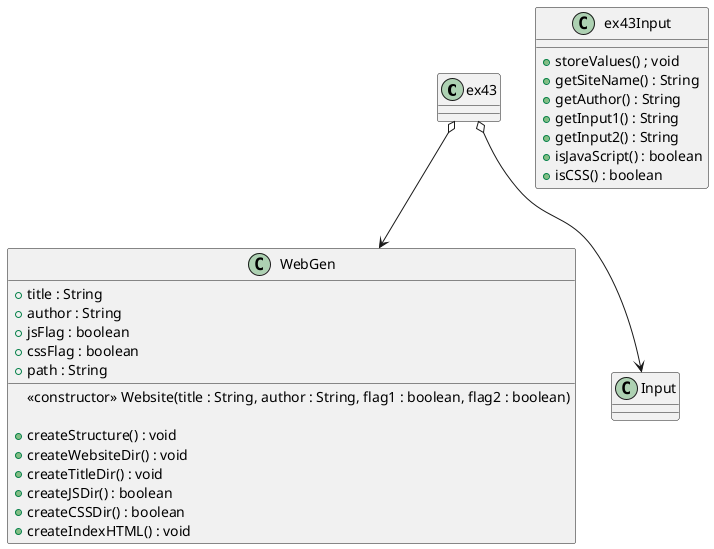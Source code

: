 @startuml
'https://plantuml.com/class-diagram
class ex43 
{
}
class ex43Input 
{
    + storeValues() ; void
    + getSiteName() : String
    + getAuthor() : String
    + getInput1() : String
    + getInput2() : String
    + isJavaScript() : boolean
    + isCSS() : boolean
}
class WebGen 
{
    + title : String
    + author : String
    + jsFlag : boolean
    + cssFlag : boolean
    + path : String

    <<constructor>> Website(title : String, author : String, flag1 : boolean, flag2 : boolean)

    + createStructure() : void
    + createWebsiteDir() : void
    + createTitleDir() : void
    + createJSDir() : boolean
    + createCSSDir() : boolean
    + createIndexHTML() : void
}
ex43 o--> WebGen
ex43 o--> Input
@enduml
